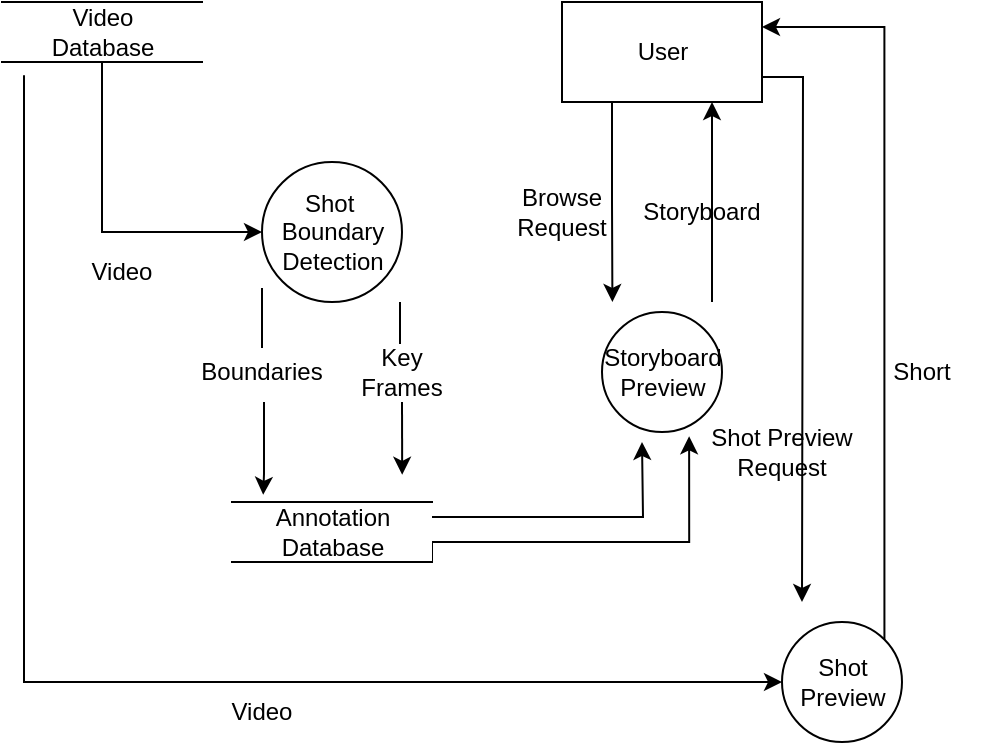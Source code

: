 <mxfile version="16.5.6" type="github"><diagram id="TK0YzF_1xPePfJIuKWeA" name="Page-1"><mxGraphModel dx="881" dy="405" grid="1" gridSize="10" guides="1" tooltips="1" connect="1" arrows="1" fold="1" page="1" pageScale="1" pageWidth="827" pageHeight="1169" math="0" shadow="0"><root><mxCell id="0"/><mxCell id="1" parent="0"/><mxCell id="RMh1rjNmK_ggu-kXv_Sv-5" style="edgeStyle=orthogonalEdgeStyle;rounded=0;orthogonalLoop=1;jettySize=auto;html=1;exitX=0.5;exitY=1;exitDx=0;exitDy=0;entryX=0;entryY=0.5;entryDx=0;entryDy=0;" edge="1" parent="1" source="RMh1rjNmK_ggu-kXv_Sv-1" target="RMh1rjNmK_ggu-kXv_Sv-3"><mxGeometry relative="1" as="geometry"/></mxCell><mxCell id="RMh1rjNmK_ggu-kXv_Sv-1" value="Video&lt;br&gt;Database" style="html=1;dashed=0;whitespace=wrap;shape=partialRectangle;right=0;left=0;" vertex="1" parent="1"><mxGeometry x="150" y="110" width="100" height="30" as="geometry"/></mxCell><mxCell id="RMh1rjNmK_ggu-kXv_Sv-3" value="Shot&amp;nbsp;&lt;br&gt;Boundary &lt;br&gt;Detection" style="shape=ellipse;html=1;dashed=0;whitespace=wrap;aspect=fixed;perimeter=ellipsePerimeter;" vertex="1" parent="1"><mxGeometry x="280" y="190" width="70" height="70" as="geometry"/></mxCell><mxCell id="RMh1rjNmK_ggu-kXv_Sv-20" style="edgeStyle=orthogonalEdgeStyle;rounded=0;orthogonalLoop=1;jettySize=auto;html=1;exitX=1;exitY=0.25;exitDx=0;exitDy=0;" edge="1" parent="1" source="RMh1rjNmK_ggu-kXv_Sv-4"><mxGeometry relative="1" as="geometry"><mxPoint x="470" y="330" as="targetPoint"/></mxGeometry></mxCell><mxCell id="RMh1rjNmK_ggu-kXv_Sv-21" style="edgeStyle=orthogonalEdgeStyle;rounded=0;orthogonalLoop=1;jettySize=auto;html=1;exitX=1;exitY=1;exitDx=0;exitDy=0;entryX=0.726;entryY=1.036;entryDx=0;entryDy=0;entryPerimeter=0;" edge="1" parent="1" source="RMh1rjNmK_ggu-kXv_Sv-4" target="RMh1rjNmK_ggu-kXv_Sv-18"><mxGeometry relative="1" as="geometry"><Array as="points"><mxPoint x="494" y="380"/></Array></mxGeometry></mxCell><mxCell id="RMh1rjNmK_ggu-kXv_Sv-4" value="Annotation&lt;br&gt;Database" style="html=1;dashed=0;whitespace=wrap;shape=partialRectangle;right=0;left=0;" vertex="1" parent="1"><mxGeometry x="265" y="360" width="100" height="30" as="geometry"/></mxCell><mxCell id="RMh1rjNmK_ggu-kXv_Sv-6" value="Boundaries" style="text;html=1;strokeColor=none;fillColor=none;align=center;verticalAlign=middle;whiteSpace=wrap;rounded=0;" vertex="1" parent="1"><mxGeometry x="250" y="280" width="60" height="30" as="geometry"/></mxCell><mxCell id="RMh1rjNmK_ggu-kXv_Sv-7" value="Key&lt;br&gt;Frames" style="text;html=1;strokeColor=none;fillColor=none;align=center;verticalAlign=middle;whiteSpace=wrap;rounded=0;" vertex="1" parent="1"><mxGeometry x="320" y="280" width="60" height="30" as="geometry"/></mxCell><mxCell id="RMh1rjNmK_ggu-kXv_Sv-8" value="" style="endArrow=classic;html=1;rounded=0;entryX=0.156;entryY=-0.12;entryDx=0;entryDy=0;entryPerimeter=0;" edge="1" parent="1" target="RMh1rjNmK_ggu-kXv_Sv-4"><mxGeometry width="50" height="50" relative="1" as="geometry"><mxPoint x="281" y="310" as="sourcePoint"/><mxPoint x="410" y="340" as="targetPoint"/><Array as="points"><mxPoint x="281" y="346"/></Array></mxGeometry></mxCell><mxCell id="RMh1rjNmK_ggu-kXv_Sv-9" value="" style="endArrow=classic;html=1;rounded=0;entryX=0.156;entryY=-0.12;entryDx=0;entryDy=0;entryPerimeter=0;" edge="1" parent="1"><mxGeometry width="50" height="50" relative="1" as="geometry"><mxPoint x="350" y="310" as="sourcePoint"/><mxPoint x="350.1" y="346.4" as="targetPoint"/></mxGeometry></mxCell><mxCell id="RMh1rjNmK_ggu-kXv_Sv-11" value="Video" style="text;html=1;strokeColor=none;fillColor=none;align=center;verticalAlign=middle;whiteSpace=wrap;rounded=0;" vertex="1" parent="1"><mxGeometry x="180" y="230" width="60" height="30" as="geometry"/></mxCell><mxCell id="RMh1rjNmK_ggu-kXv_Sv-12" value="" style="endArrow=none;html=1;rounded=0;entryX=0;entryY=0.714;entryDx=0;entryDy=0;entryPerimeter=0;" edge="1" parent="1"><mxGeometry width="50" height="50" relative="1" as="geometry"><mxPoint x="280" y="283" as="sourcePoint"/><mxPoint x="280" y="252.98" as="targetPoint"/><Array as="points"><mxPoint x="280" y="283"/></Array></mxGeometry></mxCell><mxCell id="RMh1rjNmK_ggu-kXv_Sv-14" value="" style="endArrow=none;html=1;rounded=0;" edge="1" parent="1"><mxGeometry width="50" height="50" relative="1" as="geometry"><mxPoint x="349" y="260" as="sourcePoint"/><mxPoint x="349" y="281" as="targetPoint"/></mxGeometry></mxCell><mxCell id="RMh1rjNmK_ggu-kXv_Sv-26" style="edgeStyle=orthogonalEdgeStyle;rounded=0;orthogonalLoop=1;jettySize=auto;html=1;exitX=1;exitY=0;exitDx=0;exitDy=0;entryX=1;entryY=0.25;entryDx=0;entryDy=0;" edge="1" parent="1" source="RMh1rjNmK_ggu-kXv_Sv-15" target="RMh1rjNmK_ggu-kXv_Sv-19"><mxGeometry relative="1" as="geometry"><Array as="points"><mxPoint x="591" y="122"/></Array></mxGeometry></mxCell><mxCell id="RMh1rjNmK_ggu-kXv_Sv-15" value="Shot&lt;br&gt;Preview" style="shape=ellipse;html=1;dashed=0;whitespace=wrap;aspect=fixed;perimeter=ellipsePerimeter;" vertex="1" parent="1"><mxGeometry x="540" y="420" width="60" height="60" as="geometry"/></mxCell><mxCell id="RMh1rjNmK_ggu-kXv_Sv-16" value="" style="endArrow=classic;html=1;rounded=0;exitX=0.11;exitY=1.219;exitDx=0;exitDy=0;exitPerimeter=0;entryX=0;entryY=0.5;entryDx=0;entryDy=0;" edge="1" parent="1" source="RMh1rjNmK_ggu-kXv_Sv-1" target="RMh1rjNmK_ggu-kXv_Sv-15"><mxGeometry width="50" height="50" relative="1" as="geometry"><mxPoint x="290" y="290" as="sourcePoint"/><mxPoint x="340" y="240" as="targetPoint"/><Array as="points"><mxPoint x="161" y="450"/></Array></mxGeometry></mxCell><mxCell id="RMh1rjNmK_ggu-kXv_Sv-18" value="Storyboard&lt;br&gt;Preview" style="shape=ellipse;html=1;dashed=0;whitespace=wrap;aspect=fixed;perimeter=ellipsePerimeter;" vertex="1" parent="1"><mxGeometry x="450" y="265" width="60" height="60" as="geometry"/></mxCell><mxCell id="RMh1rjNmK_ggu-kXv_Sv-22" style="edgeStyle=orthogonalEdgeStyle;rounded=0;orthogonalLoop=1;jettySize=auto;html=1;exitX=0.25;exitY=1;exitDx=0;exitDy=0;" edge="1" parent="1" source="RMh1rjNmK_ggu-kXv_Sv-19"><mxGeometry relative="1" as="geometry"><mxPoint x="455.207" y="260" as="targetPoint"/></mxGeometry></mxCell><mxCell id="RMh1rjNmK_ggu-kXv_Sv-24" style="edgeStyle=orthogonalEdgeStyle;rounded=0;orthogonalLoop=1;jettySize=auto;html=1;exitX=1;exitY=0.75;exitDx=0;exitDy=0;" edge="1" parent="1" source="RMh1rjNmK_ggu-kXv_Sv-19"><mxGeometry relative="1" as="geometry"><mxPoint x="550.0" y="410" as="targetPoint"/></mxGeometry></mxCell><mxCell id="RMh1rjNmK_ggu-kXv_Sv-19" value="User" style="html=1;dashed=0;whitespace=wrap;" vertex="1" parent="1"><mxGeometry x="430" y="110" width="100" height="50" as="geometry"/></mxCell><mxCell id="RMh1rjNmK_ggu-kXv_Sv-23" value="" style="endArrow=classic;html=1;rounded=0;entryX=0.75;entryY=1;entryDx=0;entryDy=0;" edge="1" parent="1" target="RMh1rjNmK_ggu-kXv_Sv-19"><mxGeometry width="50" height="50" relative="1" as="geometry"><mxPoint x="505" y="260" as="sourcePoint"/><mxPoint x="500" y="230" as="targetPoint"/></mxGeometry></mxCell><mxCell id="RMh1rjNmK_ggu-kXv_Sv-27" value="Video" style="text;html=1;strokeColor=none;fillColor=none;align=center;verticalAlign=middle;whiteSpace=wrap;rounded=0;" vertex="1" parent="1"><mxGeometry x="250" y="450" width="60" height="30" as="geometry"/></mxCell><mxCell id="RMh1rjNmK_ggu-kXv_Sv-28" value="Browse&lt;br&gt;Request" style="text;html=1;strokeColor=none;fillColor=none;align=center;verticalAlign=middle;whiteSpace=wrap;rounded=0;" vertex="1" parent="1"><mxGeometry x="400" y="200" width="60" height="30" as="geometry"/></mxCell><mxCell id="RMh1rjNmK_ggu-kXv_Sv-29" value="Storyboard" style="text;html=1;strokeColor=none;fillColor=none;align=center;verticalAlign=middle;whiteSpace=wrap;rounded=0;" vertex="1" parent="1"><mxGeometry x="470" y="200" width="60" height="30" as="geometry"/></mxCell><mxCell id="RMh1rjNmK_ggu-kXv_Sv-31" value="Short" style="text;html=1;strokeColor=none;fillColor=none;align=center;verticalAlign=middle;whiteSpace=wrap;rounded=0;" vertex="1" parent="1"><mxGeometry x="580" y="280" width="60" height="30" as="geometry"/></mxCell><mxCell id="RMh1rjNmK_ggu-kXv_Sv-32" value="Shot Preview&lt;br&gt;Request" style="text;html=1;strokeColor=none;fillColor=none;align=center;verticalAlign=middle;whiteSpace=wrap;rounded=0;" vertex="1" parent="1"><mxGeometry x="500" y="320" width="80" height="30" as="geometry"/></mxCell></root></mxGraphModel></diagram></mxfile>